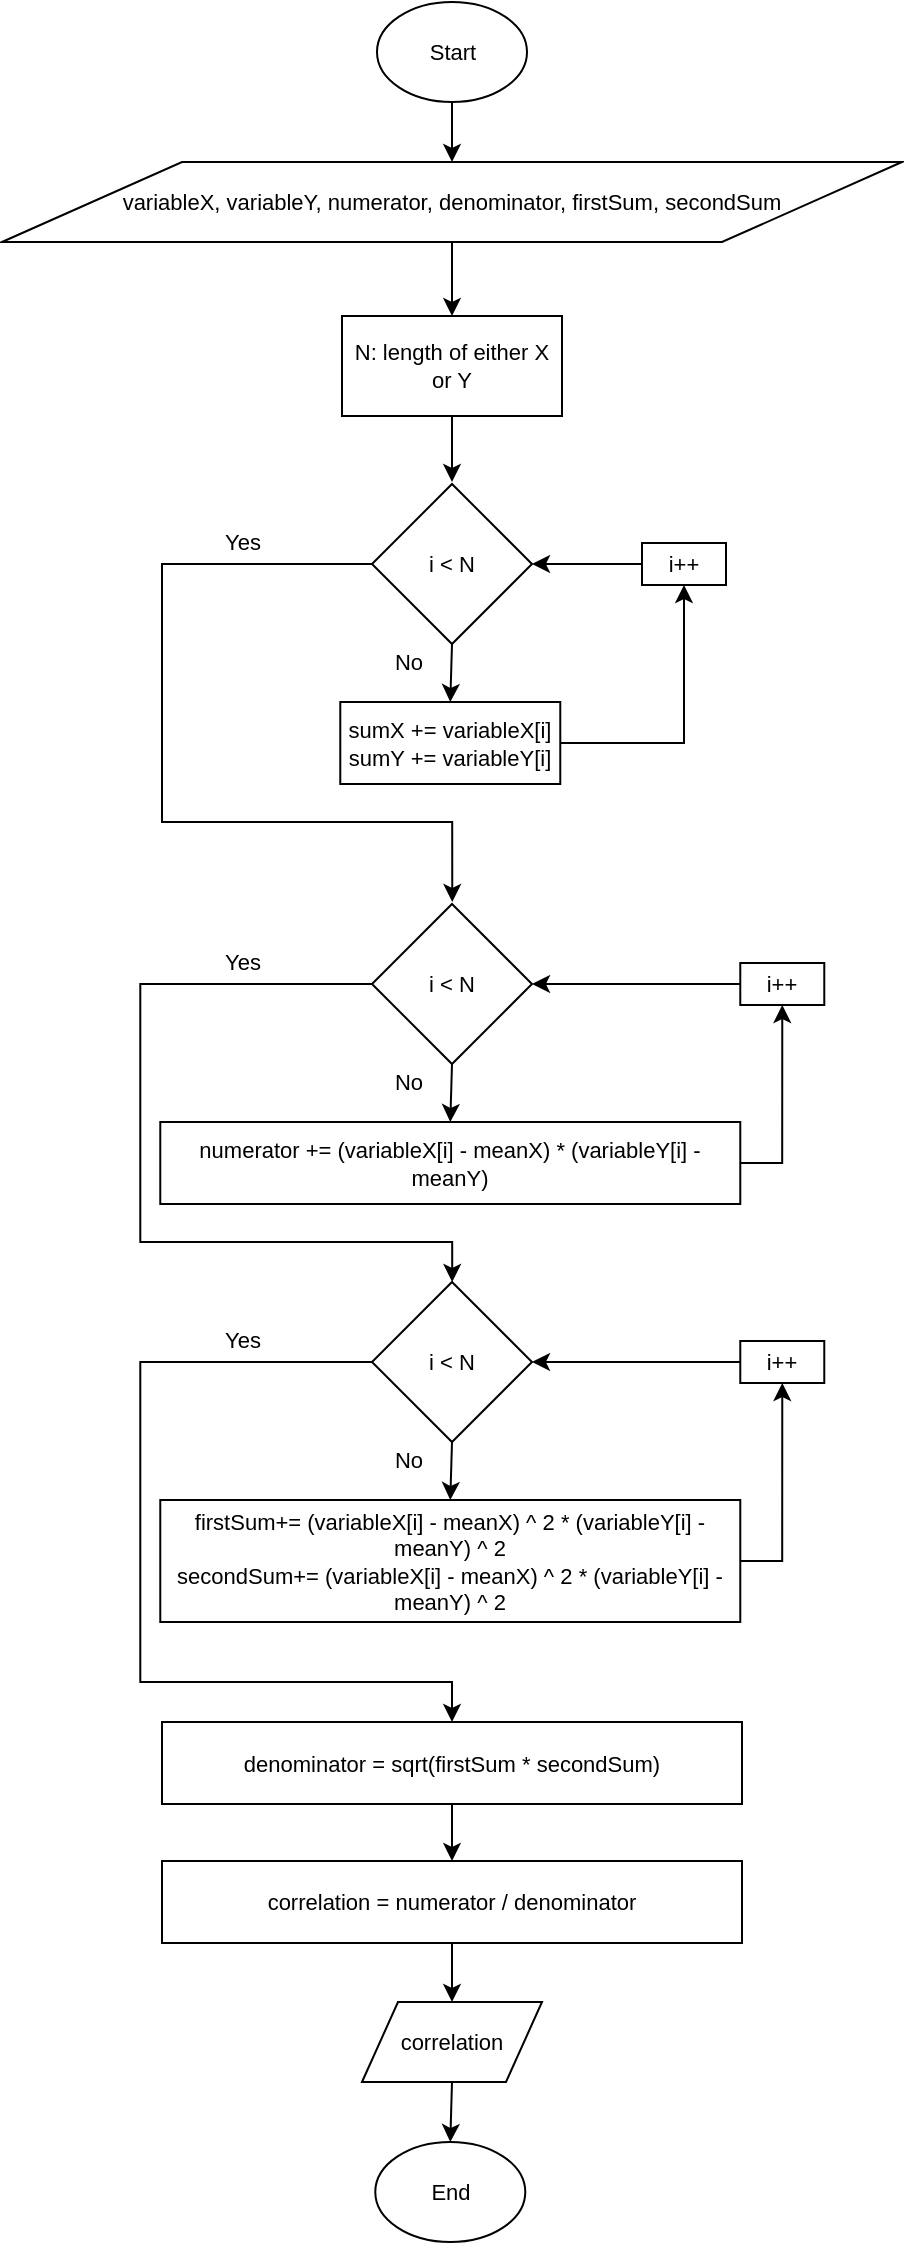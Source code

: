 <mxfile version="13.4.5" type="device"><diagram id="jfQLjwbjzYSsQ6AEgRfW" name="Page-1"><mxGraphModel dx="1001" dy="1300" grid="1" gridSize="10" guides="1" tooltips="1" connect="1" arrows="1" fold="1" page="1" pageScale="1" pageWidth="1169" pageHeight="827" math="0" shadow="0"><root><mxCell id="0"/><mxCell id="1" parent="0"/><mxCell id="SxPiD2iWp9DDotKZ0I9N-58" value="variableX, variableY, numerator, denominator, firstSum, secondSum" style="shape=parallelogram;perimeter=parallelogramPerimeter;whiteSpace=wrap;html=1;fontSize=11;" vertex="1" parent="1"><mxGeometry x="1528" y="300" width="450" height="40" as="geometry"/></mxCell><mxCell id="SxPiD2iWp9DDotKZ0I9N-59" style="edgeStyle=orthogonalEdgeStyle;rounded=0;orthogonalLoop=1;jettySize=auto;html=1;exitX=0.5;exitY=1;exitDx=0;exitDy=0;fontSize=11;" edge="1" parent="1" source="SxPiD2iWp9DDotKZ0I9N-60" target="SxPiD2iWp9DDotKZ0I9N-58"><mxGeometry relative="1" as="geometry"/></mxCell><mxCell id="SxPiD2iWp9DDotKZ0I9N-60" value="Start" style="ellipse;whiteSpace=wrap;html=1;fontSize=11;" vertex="1" parent="1"><mxGeometry x="1715.5" y="220" width="75" height="50" as="geometry"/></mxCell><mxCell id="SxPiD2iWp9DDotKZ0I9N-61" style="edgeStyle=orthogonalEdgeStyle;rounded=0;orthogonalLoop=1;jettySize=auto;html=1;exitX=0.5;exitY=1;exitDx=0;exitDy=0;fontSize=11;" edge="1" parent="1" source="SxPiD2iWp9DDotKZ0I9N-62"><mxGeometry relative="1" as="geometry"><mxPoint x="1753" y="460" as="targetPoint"/></mxGeometry></mxCell><mxCell id="SxPiD2iWp9DDotKZ0I9N-62" value="N: length of either X or Y" style="rounded=0;whiteSpace=wrap;html=1;fontSize=11;" vertex="1" parent="1"><mxGeometry x="1698" y="377" width="110" height="50" as="geometry"/></mxCell><mxCell id="SxPiD2iWp9DDotKZ0I9N-63" style="edgeStyle=orthogonalEdgeStyle;rounded=0;orthogonalLoop=1;jettySize=auto;html=1;exitX=0.5;exitY=1;exitDx=0;exitDy=0;entryX=0.5;entryY=0;entryDx=0;entryDy=0;fontSize=11;" edge="1" parent="1" source="SxPiD2iWp9DDotKZ0I9N-58" target="SxPiD2iWp9DDotKZ0I9N-62"><mxGeometry relative="1" as="geometry"/></mxCell><mxCell id="SxPiD2iWp9DDotKZ0I9N-64" style="edgeStyle=orthogonalEdgeStyle;rounded=0;orthogonalLoop=1;jettySize=auto;html=1;exitX=0.5;exitY=1;exitDx=0;exitDy=0;entryX=0.5;entryY=0;entryDx=0;entryDy=0;fontSize=11;" edge="1" parent="1" source="SxPiD2iWp9DDotKZ0I9N-65" target="SxPiD2iWp9DDotKZ0I9N-66"><mxGeometry relative="1" as="geometry"/></mxCell><mxCell id="SxPiD2iWp9DDotKZ0I9N-79" style="edgeStyle=orthogonalEdgeStyle;rounded=0;orthogonalLoop=1;jettySize=auto;html=1;fontSize=11;" edge="1" parent="1" source="SxPiD2iWp9DDotKZ0I9N-65"><mxGeometry relative="1" as="geometry"><mxPoint x="1753.14" y="670" as="targetPoint"/><Array as="points"><mxPoint x="1608" y="501"/><mxPoint x="1608" y="630"/><mxPoint x="1753" y="630"/></Array></mxGeometry></mxCell><mxCell id="SxPiD2iWp9DDotKZ0I9N-65" value="i &amp;lt; N" style="rhombus;whiteSpace=wrap;html=1;fontSize=11;" vertex="1" parent="1"><mxGeometry x="1713" y="461" width="80" height="80" as="geometry"/></mxCell><mxCell id="SxPiD2iWp9DDotKZ0I9N-68" style="edgeStyle=orthogonalEdgeStyle;rounded=0;orthogonalLoop=1;jettySize=auto;html=1;exitX=1;exitY=0.5;exitDx=0;exitDy=0;fontSize=11;entryX=0.5;entryY=1;entryDx=0;entryDy=0;" edge="1" parent="1" source="SxPiD2iWp9DDotKZ0I9N-66" target="SxPiD2iWp9DDotKZ0I9N-67"><mxGeometry relative="1" as="geometry"><mxPoint x="1858" y="586" as="targetPoint"/></mxGeometry></mxCell><mxCell id="SxPiD2iWp9DDotKZ0I9N-66" value="sumX += variableX[i]&lt;br&gt;sumY += variableY[i]" style="rounded=0;whiteSpace=wrap;html=1;fontSize=11;" vertex="1" parent="1"><mxGeometry x="1697.14" y="570" width="110" height="41" as="geometry"/></mxCell><mxCell id="SxPiD2iWp9DDotKZ0I9N-69" style="edgeStyle=orthogonalEdgeStyle;rounded=0;orthogonalLoop=1;jettySize=auto;html=1;entryX=1;entryY=0.5;entryDx=0;entryDy=0;fontSize=11;" edge="1" parent="1" source="SxPiD2iWp9DDotKZ0I9N-67" target="SxPiD2iWp9DDotKZ0I9N-65"><mxGeometry relative="1" as="geometry"/></mxCell><mxCell id="SxPiD2iWp9DDotKZ0I9N-70" style="edgeStyle=orthogonalEdgeStyle;rounded=0;orthogonalLoop=1;jettySize=auto;html=1;exitX=0.25;exitY=0;exitDx=0;exitDy=0;fontSize=11;" edge="1" parent="1" source="SxPiD2iWp9DDotKZ0I9N-67"><mxGeometry relative="1" as="geometry"><mxPoint x="1878" y="500" as="targetPoint"/></mxGeometry></mxCell><mxCell id="SxPiD2iWp9DDotKZ0I9N-67" value="i++" style="rounded=0;whiteSpace=wrap;html=1;fontSize=11;" vertex="1" parent="1"><mxGeometry x="1848" y="490.5" width="42" height="21" as="geometry"/></mxCell><mxCell id="2" value="Yes" style="text;html=1;align=center;verticalAlign=middle;resizable=0;points=[];autosize=1;fontSize=11;" vertex="1" parent="1"><mxGeometry x="1633" y="480" width="30" height="20" as="geometry"/></mxCell><mxCell id="SxPiD2iWp9DDotKZ0I9N-84" value="No" style="text;html=1;align=center;verticalAlign=middle;resizable=0;points=[];autosize=1;fontSize=11;" vertex="1" parent="1"><mxGeometry x="1715.5" y="540" width="30" height="20" as="geometry"/></mxCell><mxCell id="SxPiD2iWp9DDotKZ0I9N-92" style="edgeStyle=orthogonalEdgeStyle;rounded=0;orthogonalLoop=1;jettySize=auto;html=1;exitX=0.5;exitY=1;exitDx=0;exitDy=0;entryX=0.5;entryY=0;entryDx=0;entryDy=0;fontSize=11;" edge="1" parent="1" source="SxPiD2iWp9DDotKZ0I9N-94" target="SxPiD2iWp9DDotKZ0I9N-96"><mxGeometry relative="1" as="geometry"/></mxCell><mxCell id="SxPiD2iWp9DDotKZ0I9N-93" style="edgeStyle=orthogonalEdgeStyle;rounded=0;orthogonalLoop=1;jettySize=auto;html=1;fontSize=11;entryX=0.5;entryY=0;entryDx=0;entryDy=0;" edge="1" parent="1" source="SxPiD2iWp9DDotKZ0I9N-94"><mxGeometry relative="1" as="geometry"><mxPoint x="1753.1" y="860" as="targetPoint"/><Array as="points"><mxPoint x="1597.14" y="711"/><mxPoint x="1597.14" y="840"/><mxPoint x="1753.14" y="840"/></Array></mxGeometry></mxCell><mxCell id="SxPiD2iWp9DDotKZ0I9N-94" value="i &amp;lt; N" style="rhombus;whiteSpace=wrap;html=1;fontSize=11;" vertex="1" parent="1"><mxGeometry x="1713.0" y="671" width="80" height="80" as="geometry"/></mxCell><mxCell id="SxPiD2iWp9DDotKZ0I9N-95" style="edgeStyle=orthogonalEdgeStyle;rounded=0;orthogonalLoop=1;jettySize=auto;html=1;exitX=1;exitY=0.5;exitDx=0;exitDy=0;fontSize=11;entryX=0.5;entryY=1;entryDx=0;entryDy=0;" edge="1" parent="1" source="SxPiD2iWp9DDotKZ0I9N-96" target="SxPiD2iWp9DDotKZ0I9N-99"><mxGeometry relative="1" as="geometry"><mxPoint x="1858.0" y="796" as="targetPoint"/></mxGeometry></mxCell><mxCell id="SxPiD2iWp9DDotKZ0I9N-96" value="numerator += (variableX[i] - meanX) * (variableY[i] - meanY)" style="rounded=0;whiteSpace=wrap;html=1;fontSize=11;" vertex="1" parent="1"><mxGeometry x="1607.14" y="780" width="290" height="41" as="geometry"/></mxCell><mxCell id="SxPiD2iWp9DDotKZ0I9N-97" style="edgeStyle=orthogonalEdgeStyle;rounded=0;orthogonalLoop=1;jettySize=auto;html=1;entryX=1;entryY=0.5;entryDx=0;entryDy=0;fontSize=11;" edge="1" parent="1" source="SxPiD2iWp9DDotKZ0I9N-99" target="SxPiD2iWp9DDotKZ0I9N-94"><mxGeometry relative="1" as="geometry"/></mxCell><mxCell id="SxPiD2iWp9DDotKZ0I9N-98" style="edgeStyle=orthogonalEdgeStyle;rounded=0;orthogonalLoop=1;jettySize=auto;html=1;exitX=0.25;exitY=0;exitDx=0;exitDy=0;fontSize=11;" edge="1" parent="1" source="SxPiD2iWp9DDotKZ0I9N-99"><mxGeometry relative="1" as="geometry"><mxPoint x="1927.14" y="709.5" as="targetPoint"/></mxGeometry></mxCell><mxCell id="SxPiD2iWp9DDotKZ0I9N-99" value="i++" style="rounded=0;whiteSpace=wrap;html=1;fontSize=11;" vertex="1" parent="1"><mxGeometry x="1897.14" y="700.5" width="42" height="21" as="geometry"/></mxCell><mxCell id="SxPiD2iWp9DDotKZ0I9N-100" value="Yes" style="text;html=1;align=center;verticalAlign=middle;resizable=0;points=[];autosize=1;fontSize=11;" vertex="1" parent="1"><mxGeometry x="1633.0" y="690" width="30" height="20" as="geometry"/></mxCell><mxCell id="SxPiD2iWp9DDotKZ0I9N-101" value="No" style="text;html=1;align=center;verticalAlign=middle;resizable=0;points=[];autosize=1;fontSize=11;" vertex="1" parent="1"><mxGeometry x="1715.5" y="750" width="30" height="20" as="geometry"/></mxCell><mxCell id="SxPiD2iWp9DDotKZ0I9N-102" style="edgeStyle=orthogonalEdgeStyle;rounded=0;orthogonalLoop=1;jettySize=auto;html=1;exitX=0.5;exitY=1;exitDx=0;exitDy=0;entryX=0.5;entryY=0;entryDx=0;entryDy=0;fontSize=11;" edge="1" parent="1" source="SxPiD2iWp9DDotKZ0I9N-104" target="SxPiD2iWp9DDotKZ0I9N-106"><mxGeometry relative="1" as="geometry"/></mxCell><mxCell id="SxPiD2iWp9DDotKZ0I9N-103" style="edgeStyle=orthogonalEdgeStyle;rounded=0;orthogonalLoop=1;jettySize=auto;html=1;fontSize=11;entryX=0.5;entryY=0;entryDx=0;entryDy=0;" edge="1" parent="1" source="SxPiD2iWp9DDotKZ0I9N-104" target="SxPiD2iWp9DDotKZ0I9N-112"><mxGeometry relative="1" as="geometry"><mxPoint x="1753.14" y="1070" as="targetPoint"/><Array as="points"><mxPoint x="1597.14" y="900"/><mxPoint x="1597.14" y="1060"/><mxPoint x="1753.14" y="1060"/></Array></mxGeometry></mxCell><mxCell id="SxPiD2iWp9DDotKZ0I9N-104" value="i &amp;lt; N" style="rhombus;whiteSpace=wrap;html=1;fontSize=11;" vertex="1" parent="1"><mxGeometry x="1713.0" y="860" width="80" height="80" as="geometry"/></mxCell><mxCell id="SxPiD2iWp9DDotKZ0I9N-105" style="edgeStyle=orthogonalEdgeStyle;rounded=0;orthogonalLoop=1;jettySize=auto;html=1;exitX=1;exitY=0.5;exitDx=0;exitDy=0;fontSize=11;entryX=0.5;entryY=1;entryDx=0;entryDy=0;" edge="1" parent="1" source="SxPiD2iWp9DDotKZ0I9N-106" target="SxPiD2iWp9DDotKZ0I9N-109"><mxGeometry relative="1" as="geometry"><mxPoint x="1858.0" y="985" as="targetPoint"/></mxGeometry></mxCell><mxCell id="SxPiD2iWp9DDotKZ0I9N-106" value="firstSum+= (variableX[i] - meanX) ^ 2 * (variableY[i] - meanY) ^ 2&lt;br&gt;secondSum+= (variableX[i] - meanX) ^ 2 * (variableY[i] - meanY) ^ 2" style="rounded=0;whiteSpace=wrap;html=1;fontSize=11;" vertex="1" parent="1"><mxGeometry x="1607.14" y="969" width="290" height="61" as="geometry"/></mxCell><mxCell id="SxPiD2iWp9DDotKZ0I9N-107" style="edgeStyle=orthogonalEdgeStyle;rounded=0;orthogonalLoop=1;jettySize=auto;html=1;entryX=1;entryY=0.5;entryDx=0;entryDy=0;fontSize=11;" edge="1" parent="1" source="SxPiD2iWp9DDotKZ0I9N-109" target="SxPiD2iWp9DDotKZ0I9N-104"><mxGeometry relative="1" as="geometry"/></mxCell><mxCell id="SxPiD2iWp9DDotKZ0I9N-108" style="edgeStyle=orthogonalEdgeStyle;rounded=0;orthogonalLoop=1;jettySize=auto;html=1;exitX=0.25;exitY=0;exitDx=0;exitDy=0;fontSize=11;" edge="1" parent="1" source="SxPiD2iWp9DDotKZ0I9N-109"><mxGeometry relative="1" as="geometry"><mxPoint x="1927.14" y="898.5" as="targetPoint"/></mxGeometry></mxCell><mxCell id="SxPiD2iWp9DDotKZ0I9N-109" value="i++" style="rounded=0;whiteSpace=wrap;html=1;fontSize=11;" vertex="1" parent="1"><mxGeometry x="1897.14" y="889.5" width="42" height="21" as="geometry"/></mxCell><mxCell id="SxPiD2iWp9DDotKZ0I9N-110" value="Yes" style="text;html=1;align=center;verticalAlign=middle;resizable=0;points=[];autosize=1;fontSize=11;" vertex="1" parent="1"><mxGeometry x="1633.0" y="879" width="30" height="20" as="geometry"/></mxCell><mxCell id="SxPiD2iWp9DDotKZ0I9N-111" value="No" style="text;html=1;align=center;verticalAlign=middle;resizable=0;points=[];autosize=1;fontSize=11;" vertex="1" parent="1"><mxGeometry x="1715.5" y="939" width="30" height="20" as="geometry"/></mxCell><mxCell id="SxPiD2iWp9DDotKZ0I9N-115" style="edgeStyle=orthogonalEdgeStyle;rounded=0;orthogonalLoop=1;jettySize=auto;html=1;fontSize=11;" edge="1" parent="1" source="SxPiD2iWp9DDotKZ0I9N-112" target="SxPiD2iWp9DDotKZ0I9N-114"><mxGeometry relative="1" as="geometry"/></mxCell><mxCell id="SxPiD2iWp9DDotKZ0I9N-112" value="denominator = sqrt(firstSum * secondSum)" style="rounded=0;whiteSpace=wrap;html=1;fontSize=11;" vertex="1" parent="1"><mxGeometry x="1608" y="1080" width="290" height="41" as="geometry"/></mxCell><mxCell id="SxPiD2iWp9DDotKZ0I9N-118" style="edgeStyle=orthogonalEdgeStyle;rounded=0;orthogonalLoop=1;jettySize=auto;html=1;exitX=0.5;exitY=1;exitDx=0;exitDy=0;entryX=0.5;entryY=0;entryDx=0;entryDy=0;fontSize=11;" edge="1" parent="1" source="SxPiD2iWp9DDotKZ0I9N-113" target="SxPiD2iWp9DDotKZ0I9N-116"><mxGeometry relative="1" as="geometry"/></mxCell><mxCell id="SxPiD2iWp9DDotKZ0I9N-113" value="correlation" style="shape=parallelogram;perimeter=parallelogramPerimeter;whiteSpace=wrap;html=1;fontSize=11;" vertex="1" parent="1"><mxGeometry x="1708.0" y="1220" width="90" height="40" as="geometry"/></mxCell><mxCell id="SxPiD2iWp9DDotKZ0I9N-119" style="edgeStyle=orthogonalEdgeStyle;rounded=0;orthogonalLoop=1;jettySize=auto;html=1;exitX=0.5;exitY=1;exitDx=0;exitDy=0;entryX=0.5;entryY=0;entryDx=0;entryDy=0;fontSize=11;" edge="1" parent="1" source="SxPiD2iWp9DDotKZ0I9N-114" target="SxPiD2iWp9DDotKZ0I9N-113"><mxGeometry relative="1" as="geometry"/></mxCell><mxCell id="SxPiD2iWp9DDotKZ0I9N-114" value="correlation = numerator / denominator" style="rounded=0;whiteSpace=wrap;html=1;fontSize=11;" vertex="1" parent="1"><mxGeometry x="1608" y="1149.5" width="290" height="41" as="geometry"/></mxCell><mxCell id="SxPiD2iWp9DDotKZ0I9N-116" value="End" style="ellipse;whiteSpace=wrap;html=1;fontSize=11;" vertex="1" parent="1"><mxGeometry x="1714.64" y="1290" width="75" height="50" as="geometry"/></mxCell></root></mxGraphModel></diagram></mxfile>